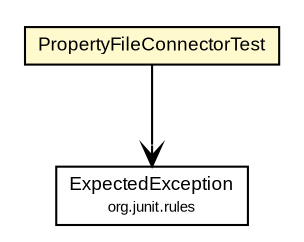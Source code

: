 #!/usr/local/bin/dot
#
# Class diagram 
# Generated by UMLGraph version R5_6-24-gf6e263 (http://www.umlgraph.org/)
#

digraph G {
	edge [fontname="arial",fontsize=10,labelfontname="arial",labelfontsize=10];
	node [fontname="arial",fontsize=10,shape=plaintext];
	nodesep=0.25;
	ranksep=0.5;
	// org.settings4j.connector.PropertyFileConnectorTest
	c1318 [label=<<table title="org.settings4j.connector.PropertyFileConnectorTest" border="0" cellborder="1" cellspacing="0" cellpadding="2" port="p" bgcolor="lemonChiffon" href="./PropertyFileConnectorTest.html">
		<tr><td><table border="0" cellspacing="0" cellpadding="1">
<tr><td align="center" balign="center"> PropertyFileConnectorTest </td></tr>
		</table></td></tr>
		</table>>, URL="./PropertyFileConnectorTest.html", fontname="arial", fontcolor="black", fontsize=9.0];
	// org.settings4j.connector.PropertyFileConnectorTest NAVASSOC org.junit.rules.ExpectedException
	c1318:p -> c1345:p [taillabel="", label="", headlabel="", fontname="arial", fontcolor="black", fontsize=10.0, color="black", arrowhead=open];
	// org.junit.rules.ExpectedException
	c1345 [label=<<table title="org.junit.rules.ExpectedException" border="0" cellborder="1" cellspacing="0" cellpadding="2" port="p">
		<tr><td><table border="0" cellspacing="0" cellpadding="1">
<tr><td align="center" balign="center"> ExpectedException </td></tr>
<tr><td align="center" balign="center"><font point-size="7.0"> org.junit.rules </font></td></tr>
		</table></td></tr>
		</table>>, URL="null", fontname="arial", fontcolor="black", fontsize=9.0];
}


